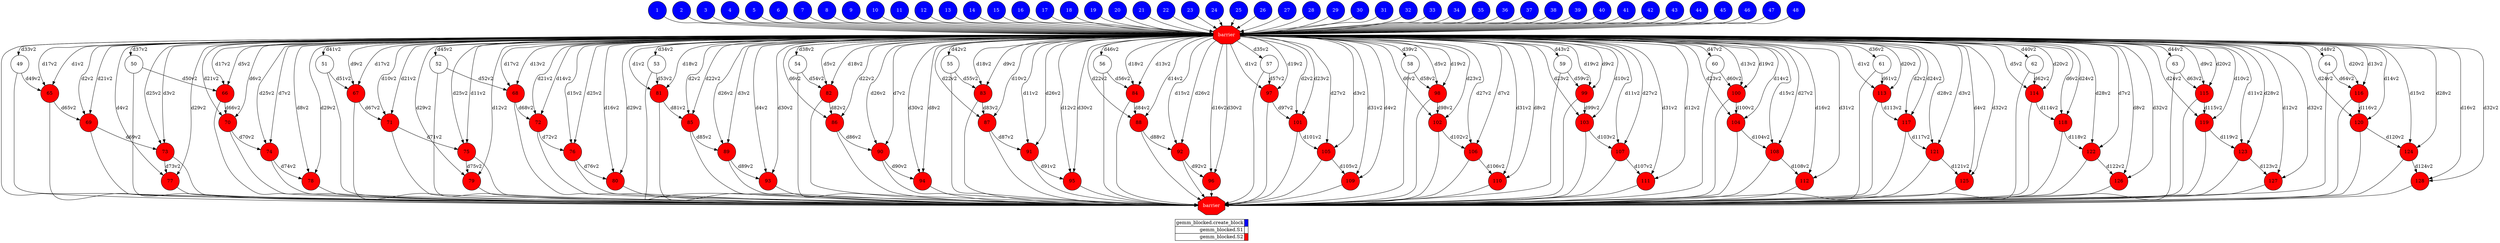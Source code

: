 digraph {
  rankdir=TB;
  labeljust="l";
  subgraph dependence_graph {
    ranksep=0.20;
    node[height=0.75];

1[shape=circle, style=filled fillcolor="#0000ff" fontcolor="#ffffff"];
2[shape=circle, style=filled fillcolor="#0000ff" fontcolor="#ffffff"];
3[shape=circle, style=filled fillcolor="#0000ff" fontcolor="#ffffff"];
4[shape=circle, style=filled fillcolor="#0000ff" fontcolor="#ffffff"];
5[shape=circle, style=filled fillcolor="#0000ff" fontcolor="#ffffff"];
6[shape=circle, style=filled fillcolor="#0000ff" fontcolor="#ffffff"];
7[shape=circle, style=filled fillcolor="#0000ff" fontcolor="#ffffff"];
8[shape=circle, style=filled fillcolor="#0000ff" fontcolor="#ffffff"];
9[shape=circle, style=filled fillcolor="#0000ff" fontcolor="#ffffff"];
10[shape=circle, style=filled fillcolor="#0000ff" fontcolor="#ffffff"];
11[shape=circle, style=filled fillcolor="#0000ff" fontcolor="#ffffff"];
12[shape=circle, style=filled fillcolor="#0000ff" fontcolor="#ffffff"];
13[shape=circle, style=filled fillcolor="#0000ff" fontcolor="#ffffff"];
14[shape=circle, style=filled fillcolor="#0000ff" fontcolor="#ffffff"];
15[shape=circle, style=filled fillcolor="#0000ff" fontcolor="#ffffff"];
16[shape=circle, style=filled fillcolor="#0000ff" fontcolor="#ffffff"];
17[shape=circle, style=filled fillcolor="#0000ff" fontcolor="#ffffff"];
18[shape=circle, style=filled fillcolor="#0000ff" fontcolor="#ffffff"];
19[shape=circle, style=filled fillcolor="#0000ff" fontcolor="#ffffff"];
20[shape=circle, style=filled fillcolor="#0000ff" fontcolor="#ffffff"];
21[shape=circle, style=filled fillcolor="#0000ff" fontcolor="#ffffff"];
22[shape=circle, style=filled fillcolor="#0000ff" fontcolor="#ffffff"];
23[shape=circle, style=filled fillcolor="#0000ff" fontcolor="#ffffff"];
24[shape=circle, style=filled fillcolor="#0000ff" fontcolor="#ffffff"];
25[shape=circle, style=filled fillcolor="#0000ff" fontcolor="#ffffff"];
26[shape=circle, style=filled fillcolor="#0000ff" fontcolor="#ffffff"];
27[shape=circle, style=filled fillcolor="#0000ff" fontcolor="#ffffff"];
28[shape=circle, style=filled fillcolor="#0000ff" fontcolor="#ffffff"];
29[shape=circle, style=filled fillcolor="#0000ff" fontcolor="#ffffff"];
30[shape=circle, style=filled fillcolor="#0000ff" fontcolor="#ffffff"];
31[shape=circle, style=filled fillcolor="#0000ff" fontcolor="#ffffff"];
32[shape=circle, style=filled fillcolor="#0000ff" fontcolor="#ffffff"];
33[shape=circle, style=filled fillcolor="#0000ff" fontcolor="#ffffff"];
34[shape=circle, style=filled fillcolor="#0000ff" fontcolor="#ffffff"];
35[shape=circle, style=filled fillcolor="#0000ff" fontcolor="#ffffff"];
36[shape=circle, style=filled fillcolor="#0000ff" fontcolor="#ffffff"];
37[shape=circle, style=filled fillcolor="#0000ff" fontcolor="#ffffff"];
38[shape=circle, style=filled fillcolor="#0000ff" fontcolor="#ffffff"];
39[shape=circle, style=filled fillcolor="#0000ff" fontcolor="#ffffff"];
40[shape=circle, style=filled fillcolor="#0000ff" fontcolor="#ffffff"];
41[shape=circle, style=filled fillcolor="#0000ff" fontcolor="#ffffff"];
42[shape=circle, style=filled fillcolor="#0000ff" fontcolor="#ffffff"];
43[shape=circle, style=filled fillcolor="#0000ff" fontcolor="#ffffff"];
44[shape=circle, style=filled fillcolor="#0000ff" fontcolor="#ffffff"];
45[shape=circle, style=filled fillcolor="#0000ff" fontcolor="#ffffff"];
46[shape=circle, style=filled fillcolor="#0000ff" fontcolor="#ffffff"];
47[shape=circle, style=filled fillcolor="#0000ff" fontcolor="#ffffff"];
48[shape=circle, style=filled fillcolor="#0000ff" fontcolor="#ffffff"];
Synchro1[label="barrier", shape=octagon, style=filled fillcolor="#ff0000" fontcolor="#FFFFFF"];
4 -> Synchro1;
9 -> Synchro1;
25 -> Synchro1;
32 -> Synchro1;
16 -> Synchro1;
20 -> Synchro1;
31 -> Synchro1;
45 -> Synchro1;
22 -> Synchro1;
46 -> Synchro1;
17 -> Synchro1;
47 -> Synchro1;
26 -> Synchro1;
19 -> Synchro1;
39 -> Synchro1;
35 -> Synchro1;
15 -> Synchro1;
6 -> Synchro1;
18 -> Synchro1;
33 -> Synchro1;
28 -> Synchro1;
7 -> Synchro1;
10 -> Synchro1;
14 -> Synchro1;
21 -> Synchro1;
23 -> Synchro1;
48 -> Synchro1;
5 -> Synchro1;
13 -> Synchro1;
29 -> Synchro1;
2 -> Synchro1;
36 -> Synchro1;
38 -> Synchro1;
1 -> Synchro1;
34 -> Synchro1;
41 -> Synchro1;
40 -> Synchro1;
44 -> Synchro1;
30 -> Synchro1;
37 -> Synchro1;
27 -> Synchro1;
11 -> Synchro1;
3 -> Synchro1;
8 -> Synchro1;
24 -> Synchro1;
12 -> Synchro1;
42 -> Synchro1;
43 -> Synchro1;
49[shape=circle, style=filled fillcolor="#ffffff" fontcolor="#000000"];
Synchro1 -> 49[ label="d33v2" ];
50[shape=circle, style=filled fillcolor="#ffffff" fontcolor="#000000"];
Synchro1 -> 50[ label="d37v2" ];
51[shape=circle, style=filled fillcolor="#ffffff" fontcolor="#000000"];
Synchro1 -> 51[ label="d41v2" ];
52[shape=circle, style=filled fillcolor="#ffffff" fontcolor="#000000"];
Synchro1 -> 52[ label="d45v2" ];
53[shape=circle, style=filled fillcolor="#ffffff" fontcolor="#000000"];
Synchro1 -> 53[ label="d34v2" ];
54[shape=circle, style=filled fillcolor="#ffffff" fontcolor="#000000"];
Synchro1 -> 54[ label="d38v2" ];
55[shape=circle, style=filled fillcolor="#ffffff" fontcolor="#000000"];
Synchro1 -> 55[ label="d42v2" ];
56[shape=circle, style=filled fillcolor="#ffffff" fontcolor="#000000"];
Synchro1 -> 56[ label="d46v2" ];
57[shape=circle, style=filled fillcolor="#ffffff" fontcolor="#000000"];
Synchro1 -> 57[ label="d35v2" ];
58[shape=circle, style=filled fillcolor="#ffffff" fontcolor="#000000"];
Synchro1 -> 58[ label="d39v2" ];
59[shape=circle, style=filled fillcolor="#ffffff" fontcolor="#000000"];
Synchro1 -> 59[ label="d43v2" ];
60[shape=circle, style=filled fillcolor="#ffffff" fontcolor="#000000"];
Synchro1 -> 60[ label="d47v2" ];
61[shape=circle, style=filled fillcolor="#ffffff" fontcolor="#000000"];
Synchro1 -> 61[ label="d36v2" ];
62[shape=circle, style=filled fillcolor="#ffffff" fontcolor="#000000"];
Synchro1 -> 62[ label="d40v2" ];
63[shape=circle, style=filled fillcolor="#ffffff" fontcolor="#000000"];
Synchro1 -> 63[ label="d44v2" ];
64[shape=circle, style=filled fillcolor="#ffffff" fontcolor="#000000"];
Synchro1 -> 64[ label="d48v2" ];
65[shape=circle, style=filled fillcolor="#ff0000" fontcolor="#000000"];
49 -> 65[ label="d49v2" ];
Synchro1 -> 65[ label="d1v2" ];
Synchro1 -> 65[ label="d17v2" ];
66[shape=circle, style=filled fillcolor="#ff0000" fontcolor="#000000"];
50 -> 66[ label="d50v2" ];
Synchro1 -> 66[ label="d5v2" ];
Synchro1 -> 66[ label="d17v2" ];
67[shape=circle, style=filled fillcolor="#ff0000" fontcolor="#000000"];
51 -> 67[ label="d51v2" ];
Synchro1 -> 67[ label="d9v2" ];
Synchro1 -> 67[ label="d17v2" ];
68[shape=circle, style=filled fillcolor="#ff0000" fontcolor="#000000"];
52 -> 68[ label="d52v2" ];
Synchro1 -> 68[ label="d13v2" ];
Synchro1 -> 68[ label="d17v2" ];
69[shape=circle, style=filled fillcolor="#ff0000" fontcolor="#000000"];
65 -> 69[ label="d65v2" ];
Synchro1 -> 69[ label="d2v2" ];
Synchro1 -> 69[ label="d21v2" ];
70[shape=circle, style=filled fillcolor="#ff0000" fontcolor="#000000"];
66 -> 70[ label="d66v2" ];
Synchro1 -> 70[ label="d6v2" ];
Synchro1 -> 70[ label="d21v2" ];
71[shape=circle, style=filled fillcolor="#ff0000" fontcolor="#000000"];
67 -> 71[ label="d67v2" ];
Synchro1 -> 71[ label="d10v2" ];
Synchro1 -> 71[ label="d21v2" ];
72[shape=circle, style=filled fillcolor="#ff0000" fontcolor="#000000"];
68 -> 72[ label="d68v2" ];
Synchro1 -> 72[ label="d14v2" ];
Synchro1 -> 72[ label="d21v2" ];
73[shape=circle, style=filled fillcolor="#ff0000" fontcolor="#000000"];
69 -> 73[ label="d69v2" ];
Synchro1 -> 73[ label="d3v2" ];
Synchro1 -> 73[ label="d25v2" ];
74[shape=circle, style=filled fillcolor="#ff0000" fontcolor="#000000"];
70 -> 74[ label="d70v2" ];
Synchro1 -> 74[ label="d7v2" ];
Synchro1 -> 74[ label="d25v2" ];
75[shape=circle, style=filled fillcolor="#ff0000" fontcolor="#000000"];
71 -> 75[ label="d71v2" ];
Synchro1 -> 75[ label="d11v2" ];
Synchro1 -> 75[ label="d25v2" ];
76[shape=circle, style=filled fillcolor="#ff0000" fontcolor="#000000"];
72 -> 76[ label="d72v2" ];
Synchro1 -> 76[ label="d15v2" ];
Synchro1 -> 76[ label="d25v2" ];
77[shape=circle, style=filled fillcolor="#ff0000" fontcolor="#000000"];
73 -> 77[ label="d73v2" ];
Synchro1 -> 77[ label="d4v2" ];
Synchro1 -> 77[ label="d29v2" ];
78[shape=circle, style=filled fillcolor="#ff0000" fontcolor="#000000"];
74 -> 78[ label="d74v2" ];
Synchro1 -> 78[ label="d8v2" ];
Synchro1 -> 78[ label="d29v2" ];
79[shape=circle, style=filled fillcolor="#ff0000" fontcolor="#000000"];
75 -> 79[ label="d75v2" ];
Synchro1 -> 79[ label="d12v2" ];
Synchro1 -> 79[ label="d29v2" ];
80[shape=circle, style=filled fillcolor="#ff0000" fontcolor="#000000"];
76 -> 80[ label="d76v2" ];
Synchro1 -> 80[ label="d16v2" ];
Synchro1 -> 80[ label="d29v2" ];
81[shape=circle, style=filled fillcolor="#ff0000" fontcolor="#000000"];
53 -> 81[ label="d53v2" ];
Synchro1 -> 81[ label="d1v2" ];
Synchro1 -> 81[ label="d18v2" ];
82[shape=circle, style=filled fillcolor="#ff0000" fontcolor="#000000"];
54 -> 82[ label="d54v2" ];
Synchro1 -> 82[ label="d5v2" ];
Synchro1 -> 82[ label="d18v2" ];
83[shape=circle, style=filled fillcolor="#ff0000" fontcolor="#000000"];
55 -> 83[ label="d55v2" ];
Synchro1 -> 83[ label="d9v2" ];
Synchro1 -> 83[ label="d18v2" ];
84[shape=circle, style=filled fillcolor="#ff0000" fontcolor="#000000"];
56 -> 84[ label="d56v2" ];
Synchro1 -> 84[ label="d13v2" ];
Synchro1 -> 84[ label="d18v2" ];
85[shape=circle, style=filled fillcolor="#ff0000" fontcolor="#000000"];
81 -> 85[ label="d81v2" ];
Synchro1 -> 85[ label="d2v2" ];
Synchro1 -> 85[ label="d22v2" ];
86[shape=circle, style=filled fillcolor="#ff0000" fontcolor="#000000"];
82 -> 86[ label="d82v2" ];
Synchro1 -> 86[ label="d6v2" ];
Synchro1 -> 86[ label="d22v2" ];
87[shape=circle, style=filled fillcolor="#ff0000" fontcolor="#000000"];
83 -> 87[ label="d83v2" ];
Synchro1 -> 87[ label="d10v2" ];
Synchro1 -> 87[ label="d22v2" ];
88[shape=circle, style=filled fillcolor="#ff0000" fontcolor="#000000"];
84 -> 88[ label="d84v2" ];
Synchro1 -> 88[ label="d14v2" ];
Synchro1 -> 88[ label="d22v2" ];
89[shape=circle, style=filled fillcolor="#ff0000" fontcolor="#000000"];
85 -> 89[ label="d85v2" ];
Synchro1 -> 89[ label="d3v2" ];
Synchro1 -> 89[ label="d26v2" ];
90[shape=circle, style=filled fillcolor="#ff0000" fontcolor="#000000"];
86 -> 90[ label="d86v2" ];
Synchro1 -> 90[ label="d7v2" ];
Synchro1 -> 90[ label="d26v2" ];
91[shape=circle, style=filled fillcolor="#ff0000" fontcolor="#000000"];
87 -> 91[ label="d87v2" ];
Synchro1 -> 91[ label="d11v2" ];
Synchro1 -> 91[ label="d26v2" ];
92[shape=circle, style=filled fillcolor="#ff0000" fontcolor="#000000"];
88 -> 92[ label="d88v2" ];
Synchro1 -> 92[ label="d15v2" ];
Synchro1 -> 92[ label="d26v2" ];
93[shape=circle, style=filled fillcolor="#ff0000" fontcolor="#000000"];
89 -> 93[ label="d89v2" ];
Synchro1 -> 93[ label="d4v2" ];
Synchro1 -> 93[ label="d30v2" ];
94[shape=circle, style=filled fillcolor="#ff0000" fontcolor="#000000"];
90 -> 94[ label="d90v2" ];
Synchro1 -> 94[ label="d8v2" ];
Synchro1 -> 94[ label="d30v2" ];
95[shape=circle, style=filled fillcolor="#ff0000" fontcolor="#000000"];
91 -> 95[ label="d91v2" ];
Synchro1 -> 95[ label="d12v2" ];
Synchro1 -> 95[ label="d30v2" ];
96[shape=circle, style=filled fillcolor="#ff0000" fontcolor="#000000"];
92 -> 96[ label="d92v2" ];
Synchro1 -> 96[ label="d16v2" ];
Synchro1 -> 96[ label="d30v2" ];
97[shape=circle, style=filled fillcolor="#ff0000" fontcolor="#000000"];
57 -> 97[ label="d57v2" ];
Synchro1 -> 97[ label="d1v2" ];
Synchro1 -> 97[ label="d19v2" ];
98[shape=circle, style=filled fillcolor="#ff0000" fontcolor="#000000"];
58 -> 98[ label="d58v2" ];
Synchro1 -> 98[ label="d5v2" ];
Synchro1 -> 98[ label="d19v2" ];
99[shape=circle, style=filled fillcolor="#ff0000" fontcolor="#000000"];
59 -> 99[ label="d59v2" ];
Synchro1 -> 99[ label="d9v2" ];
Synchro1 -> 99[ label="d19v2" ];
100[shape=circle, style=filled fillcolor="#ff0000" fontcolor="#000000"];
60 -> 100[ label="d60v2" ];
Synchro1 -> 100[ label="d13v2" ];
Synchro1 -> 100[ label="d19v2" ];
101[shape=circle, style=filled fillcolor="#ff0000" fontcolor="#000000"];
97 -> 101[ label="d97v2" ];
Synchro1 -> 101[ label="d2v2" ];
Synchro1 -> 101[ label="d23v2" ];
102[shape=circle, style=filled fillcolor="#ff0000" fontcolor="#000000"];
98 -> 102[ label="d98v2" ];
Synchro1 -> 102[ label="d6v2" ];
Synchro1 -> 102[ label="d23v2" ];
103[shape=circle, style=filled fillcolor="#ff0000" fontcolor="#000000"];
99 -> 103[ label="d99v2" ];
Synchro1 -> 103[ label="d10v2" ];
Synchro1 -> 103[ label="d23v2" ];
104[shape=circle, style=filled fillcolor="#ff0000" fontcolor="#000000"];
100 -> 104[ label="d100v2" ];
Synchro1 -> 104[ label="d14v2" ];
Synchro1 -> 104[ label="d23v2" ];
105[shape=circle, style=filled fillcolor="#ff0000" fontcolor="#000000"];
101 -> 105[ label="d101v2" ];
Synchro1 -> 105[ label="d3v2" ];
Synchro1 -> 105[ label="d27v2" ];
106[shape=circle, style=filled fillcolor="#ff0000" fontcolor="#000000"];
102 -> 106[ label="d102v2" ];
Synchro1 -> 106[ label="d7v2" ];
Synchro1 -> 106[ label="d27v2" ];
107[shape=circle, style=filled fillcolor="#ff0000" fontcolor="#000000"];
103 -> 107[ label="d103v2" ];
Synchro1 -> 107[ label="d11v2" ];
Synchro1 -> 107[ label="d27v2" ];
108[shape=circle, style=filled fillcolor="#ff0000" fontcolor="#000000"];
104 -> 108[ label="d104v2" ];
Synchro1 -> 108[ label="d15v2" ];
Synchro1 -> 108[ label="d27v2" ];
109[shape=circle, style=filled fillcolor="#ff0000" fontcolor="#000000"];
105 -> 109[ label="d105v2" ];
Synchro1 -> 109[ label="d4v2" ];
Synchro1 -> 109[ label="d31v2" ];
110[shape=circle, style=filled fillcolor="#ff0000" fontcolor="#000000"];
106 -> 110[ label="d106v2" ];
Synchro1 -> 110[ label="d8v2" ];
Synchro1 -> 110[ label="d31v2" ];
111[shape=circle, style=filled fillcolor="#ff0000" fontcolor="#000000"];
107 -> 111[ label="d107v2" ];
Synchro1 -> 111[ label="d12v2" ];
Synchro1 -> 111[ label="d31v2" ];
112[shape=circle, style=filled fillcolor="#ff0000" fontcolor="#000000"];
108 -> 112[ label="d108v2" ];
Synchro1 -> 112[ label="d16v2" ];
Synchro1 -> 112[ label="d31v2" ];
113[shape=circle, style=filled fillcolor="#ff0000" fontcolor="#000000"];
61 -> 113[ label="d61v2" ];
Synchro1 -> 113[ label="d1v2" ];
Synchro1 -> 113[ label="d20v2" ];
114[shape=circle, style=filled fillcolor="#ff0000" fontcolor="#000000"];
62 -> 114[ label="d62v2" ];
Synchro1 -> 114[ label="d5v2" ];
Synchro1 -> 114[ label="d20v2" ];
115[shape=circle, style=filled fillcolor="#ff0000" fontcolor="#000000"];
63 -> 115[ label="d63v2" ];
Synchro1 -> 115[ label="d9v2" ];
Synchro1 -> 115[ label="d20v2" ];
116[shape=circle, style=filled fillcolor="#ff0000" fontcolor="#000000"];
64 -> 116[ label="d64v2" ];
Synchro1 -> 116[ label="d13v2" ];
Synchro1 -> 116[ label="d20v2" ];
117[shape=circle, style=filled fillcolor="#ff0000" fontcolor="#000000"];
113 -> 117[ label="d113v2" ];
Synchro1 -> 117[ label="d2v2" ];
Synchro1 -> 117[ label="d24v2" ];
118[shape=circle, style=filled fillcolor="#ff0000" fontcolor="#000000"];
114 -> 118[ label="d114v2" ];
Synchro1 -> 118[ label="d6v2" ];
Synchro1 -> 118[ label="d24v2" ];
119[shape=circle, style=filled fillcolor="#ff0000" fontcolor="#000000"];
115 -> 119[ label="d115v2" ];
Synchro1 -> 119[ label="d10v2" ];
Synchro1 -> 119[ label="d24v2" ];
120[shape=circle, style=filled fillcolor="#ff0000" fontcolor="#000000"];
116 -> 120[ label="d116v2" ];
Synchro1 -> 120[ label="d14v2" ];
Synchro1 -> 120[ label="d24v2" ];
121[shape=circle, style=filled fillcolor="#ff0000" fontcolor="#000000"];
117 -> 121[ label="d117v2" ];
Synchro1 -> 121[ label="d3v2" ];
Synchro1 -> 121[ label="d28v2" ];
122[shape=circle, style=filled fillcolor="#ff0000" fontcolor="#000000"];
118 -> 122[ label="d118v2" ];
Synchro1 -> 122[ label="d7v2" ];
Synchro1 -> 122[ label="d28v2" ];
123[shape=circle, style=filled fillcolor="#ff0000" fontcolor="#000000"];
119 -> 123[ label="d119v2" ];
Synchro1 -> 123[ label="d11v2" ];
Synchro1 -> 123[ label="d28v2" ];
124[shape=circle, style=filled fillcolor="#ff0000" fontcolor="#000000"];
120 -> 124[ label="d120v2" ];
Synchro1 -> 124[ label="d15v2" ];
Synchro1 -> 124[ label="d28v2" ];
125[shape=circle, style=filled fillcolor="#ff0000" fontcolor="#000000"];
121 -> 125[ label="d121v2" ];
Synchro1 -> 125[ label="d4v2" ];
Synchro1 -> 125[ label="d32v2" ];
126[shape=circle, style=filled fillcolor="#ff0000" fontcolor="#000000"];
122 -> 126[ label="d122v2" ];
Synchro1 -> 126[ label="d8v2" ];
Synchro1 -> 126[ label="d32v2" ];
127[shape=circle, style=filled fillcolor="#ff0000" fontcolor="#000000"];
123 -> 127[ label="d123v2" ];
Synchro1 -> 127[ label="d12v2" ];
Synchro1 -> 127[ label="d32v2" ];
128[shape=circle, style=filled fillcolor="#ff0000" fontcolor="#000000"];
124 -> 128[ label="d124v2" ];
Synchro1 -> 128[ label="d16v2" ];
Synchro1 -> 128[ label="d32v2" ];
Synchro2[label="barrier", shape=octagon, style=filled fillcolor="#ff0000" fontcolor="#FFFFFF"];
Synchro1 -> Synchro2;
112 -> Synchro2;
120 -> Synchro2;
111 -> Synchro2;
65 -> Synchro2;
118 -> Synchro2;
85 -> Synchro2;
76 -> Synchro2;
109 -> Synchro2;
128 -> Synchro2;
108 -> Synchro2;
100 -> Synchro2;
125 -> Synchro2;
52 -> Synchro2;
94 -> Synchro2;
88 -> Synchro2;
121 -> Synchro2;
56 -> Synchro2;
78 -> Synchro2;
63 -> Synchro2;
123 -> Synchro2;
80 -> Synchro2;
92 -> Synchro2;
72 -> Synchro2;
122 -> Synchro2;
96 -> Synchro2;
70 -> Synchro2;
55 -> Synchro2;
66 -> Synchro2;
97 -> Synchro2;
89 -> Synchro2;
113 -> Synchro2;
82 -> Synchro2;
64 -> Synchro2;
67 -> Synchro2;
69 -> Synchro2;
58 -> Synchro2;
59 -> Synchro2;
77 -> Synchro2;
62 -> Synchro2;
57 -> Synchro2;
90 -> Synchro2;
93 -> Synchro2;
53 -> Synchro2;
98 -> Synchro2;
103 -> Synchro2;
114 -> Synchro2;
86 -> Synchro2;
116 -> Synchro2;
61 -> Synchro2;
81 -> Synchro2;
107 -> Synchro2;
74 -> Synchro2;
110 -> Synchro2;
73 -> Synchro2;
126 -> Synchro2;
50 -> Synchro2;
75 -> Synchro2;
105 -> Synchro2;
101 -> Synchro2;
99 -> Synchro2;
54 -> Synchro2;
95 -> Synchro2;
87 -> Synchro2;
71 -> Synchro2;
49 -> Synchro2;
104 -> Synchro2;
68 -> Synchro2;
106 -> Synchro2;
51 -> Synchro2;
83 -> Synchro2;
115 -> Synchro2;
91 -> Synchro2;
124 -> Synchro2;
60 -> Synchro2;
79 -> Synchro2;
102 -> Synchro2;
119 -> Synchro2;
127 -> Synchro2;
84 -> Synchro2;
117 -> Synchro2;  }
  subgraph legend {
    rank=sink;
    node [shape=plaintext, height=0.75];
    ranksep=0.20;
    label = "Legend";
    key [label=<
      <table border="0" cellpadding="2" cellspacing="0" cellborder="1">
<tr>
<td align="right">gemm_blocked.create_block</td>
<td bgcolor="#0000ff">&nbsp;</td>
</tr>
<tr>
<td align="right">gemm_blocked.S1</td>
<td bgcolor="#ffffff">&nbsp;</td>
</tr>
<tr>
<td align="right">gemm_blocked.S2</td>
<td bgcolor="#ff0000">&nbsp;</td>
</tr>
      </table>
    >]
  }
}
